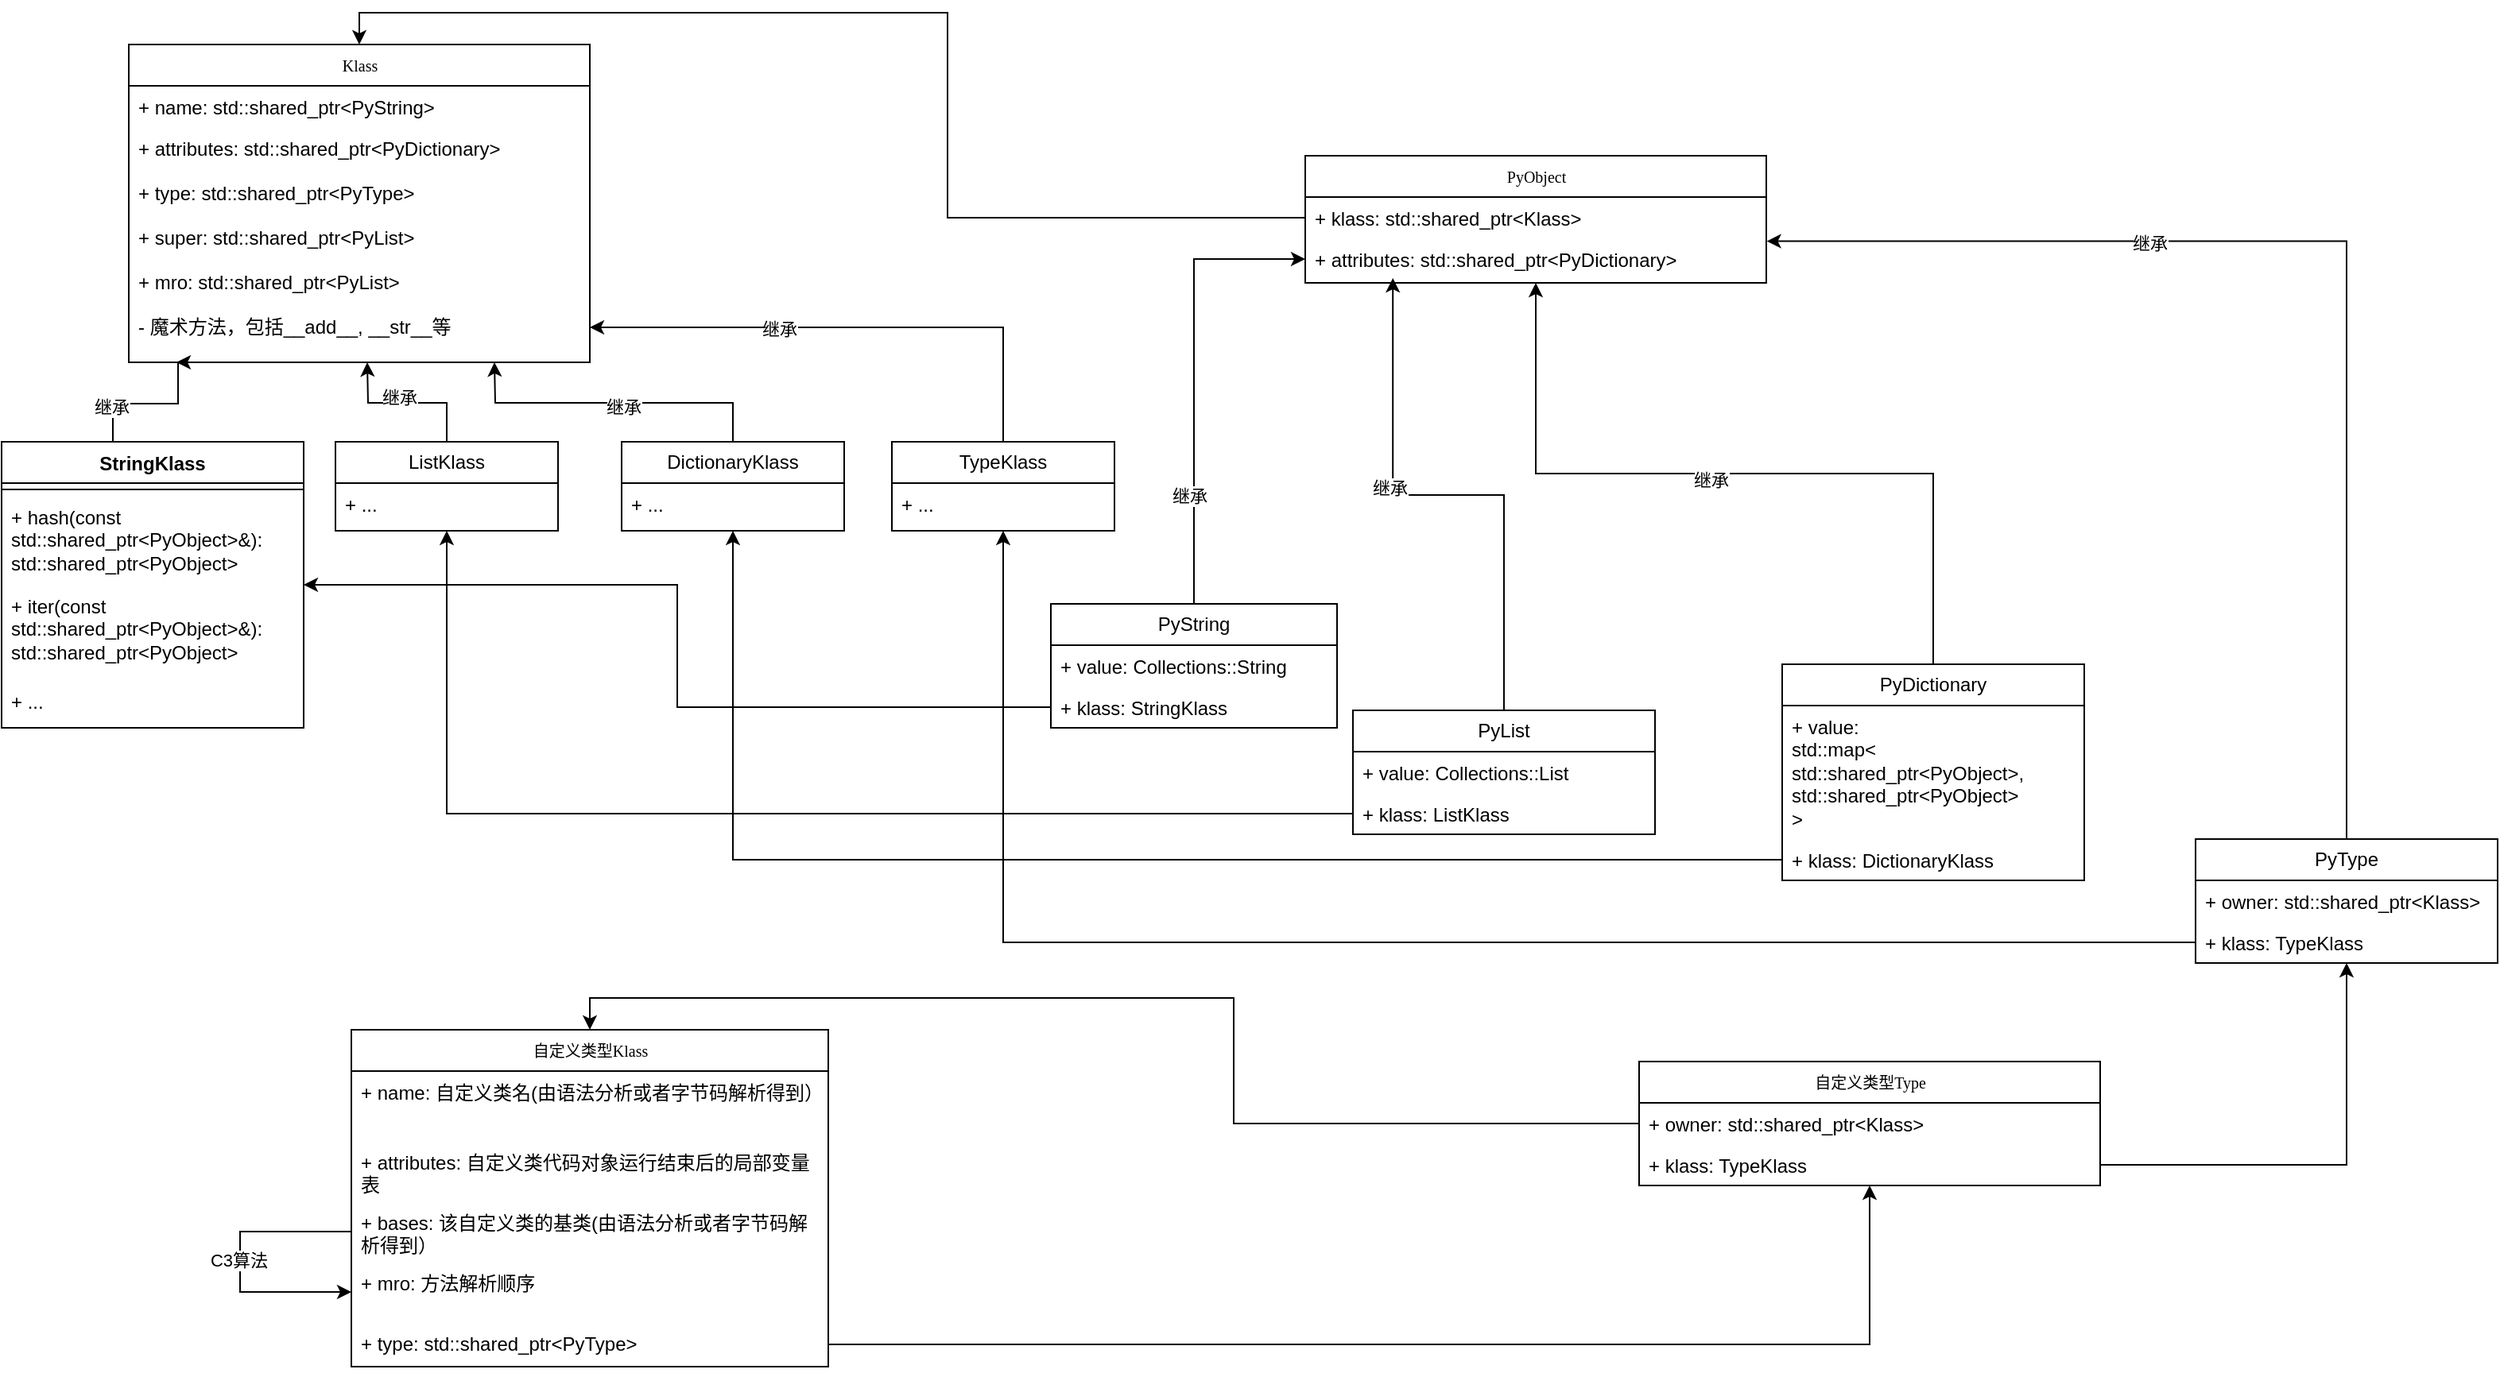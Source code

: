 <mxfile version="26.1.1">
  <diagram name="Page-1" id="c4acf3e9-155e-7222-9cf6-157b1a14988f">
    <mxGraphModel dx="1838" dy="1079" grid="1" gridSize="10" guides="1" tooltips="1" connect="1" arrows="1" fold="1" page="1" pageScale="1" pageWidth="850" pageHeight="1100" background="none" math="0" shadow="0">
      <root>
        <mxCell id="0" />
        <mxCell id="1" parent="0" />
        <mxCell id="17acba5748e5396b-2" value="PyObject" style="swimlane;html=1;fontStyle=0;childLayout=stackLayout;horizontal=1;startSize=26;fillColor=none;horizontalStack=0;resizeParent=1;resizeLast=0;collapsible=1;marginBottom=0;swimlaneFillColor=#ffffff;rounded=0;shadow=0;comic=0;labelBackgroundColor=none;strokeWidth=1;fontFamily=Verdana;fontSize=10;align=center;" parent="1" vertex="1">
          <mxGeometry x="830" y="570" width="290" height="80" as="geometry">
            <mxRectangle x="650" y="628" width="90" height="30" as="alternateBounds" />
          </mxGeometry>
        </mxCell>
        <mxCell id="17acba5748e5396b-6" value="+ klass: std::shared_ptr&amp;lt;Klass&amp;gt;" style="text;html=1;strokeColor=none;fillColor=none;align=left;verticalAlign=top;spacingLeft=4;spacingRight=4;whiteSpace=wrap;overflow=hidden;rotatable=0;points=[[0,0.5],[1,0.5]];portConstraint=eastwest;" parent="17acba5748e5396b-2" vertex="1">
          <mxGeometry y="26" width="290" height="26" as="geometry" />
        </mxCell>
        <mxCell id="17acba5748e5396b-9" value="+ attributes: std::shared_ptr&amp;lt;PyDictionary&amp;gt;" style="text;html=1;strokeColor=none;fillColor=none;align=left;verticalAlign=top;spacingLeft=4;spacingRight=4;whiteSpace=wrap;overflow=hidden;rotatable=0;points=[[0,0.5],[1,0.5]];portConstraint=eastwest;" parent="17acba5748e5396b-2" vertex="1">
          <mxGeometry y="52" width="290" height="26" as="geometry" />
        </mxCell>
        <mxCell id="DQqMGWL0dYQCKO8By0Vx-1" value="Klass" style="swimlane;html=1;fontStyle=0;childLayout=stackLayout;horizontal=1;startSize=26;fillColor=none;horizontalStack=0;resizeParent=1;resizeLast=0;collapsible=1;marginBottom=0;swimlaneFillColor=#ffffff;rounded=0;shadow=0;comic=0;labelBackgroundColor=none;strokeWidth=1;fontFamily=Verdana;fontSize=10;align=center;" parent="1" vertex="1">
          <mxGeometry x="90" y="500" width="290" height="200" as="geometry">
            <mxRectangle x="650" y="628" width="90" height="30" as="alternateBounds" />
          </mxGeometry>
        </mxCell>
        <mxCell id="DQqMGWL0dYQCKO8By0Vx-2" value="+ name: std::shared_ptr&amp;lt;PyString&amp;gt;" style="text;html=1;strokeColor=none;fillColor=none;align=left;verticalAlign=top;spacingLeft=4;spacingRight=4;whiteSpace=wrap;overflow=hidden;rotatable=0;points=[[0,0.5],[1,0.5]];portConstraint=eastwest;" parent="DQqMGWL0dYQCKO8By0Vx-1" vertex="1">
          <mxGeometry y="26" width="290" height="26" as="geometry" />
        </mxCell>
        <mxCell id="DQqMGWL0dYQCKO8By0Vx-3" value="+ attributes: std::shared_ptr&amp;lt;PyDictionary&amp;gt;" style="text;html=1;strokeColor=none;fillColor=none;align=left;verticalAlign=top;spacingLeft=4;spacingRight=4;whiteSpace=wrap;overflow=hidden;rotatable=0;points=[[0,0.5],[1,0.5]];portConstraint=eastwest;" parent="DQqMGWL0dYQCKO8By0Vx-1" vertex="1">
          <mxGeometry y="52" width="290" height="28" as="geometry" />
        </mxCell>
        <mxCell id="DQqMGWL0dYQCKO8By0Vx-9" value="+ type: std::shared_ptr&amp;lt;PyType&amp;gt;" style="text;html=1;strokeColor=none;fillColor=none;align=left;verticalAlign=top;spacingLeft=4;spacingRight=4;whiteSpace=wrap;overflow=hidden;rotatable=0;points=[[0,0.5],[1,0.5]];portConstraint=eastwest;" parent="DQqMGWL0dYQCKO8By0Vx-1" vertex="1">
          <mxGeometry y="80" width="290" height="28" as="geometry" />
        </mxCell>
        <mxCell id="DQqMGWL0dYQCKO8By0Vx-10" value="+ super: std::shared_ptr&amp;lt;PyList&amp;gt;" style="text;html=1;strokeColor=none;fillColor=none;align=left;verticalAlign=top;spacingLeft=4;spacingRight=4;whiteSpace=wrap;overflow=hidden;rotatable=0;points=[[0,0.5],[1,0.5]];portConstraint=eastwest;" parent="DQqMGWL0dYQCKO8By0Vx-1" vertex="1">
          <mxGeometry y="108" width="290" height="28" as="geometry" />
        </mxCell>
        <mxCell id="DQqMGWL0dYQCKO8By0Vx-11" value="+ mro: std::shared_ptr&amp;lt;PyList&amp;gt;" style="text;html=1;strokeColor=none;fillColor=none;align=left;verticalAlign=top;spacingLeft=4;spacingRight=4;whiteSpace=wrap;overflow=hidden;rotatable=0;points=[[0,0.5],[1,0.5]];portConstraint=eastwest;" parent="DQqMGWL0dYQCKO8By0Vx-1" vertex="1">
          <mxGeometry y="136" width="290" height="28" as="geometry" />
        </mxCell>
        <mxCell id="DQqMGWL0dYQCKO8By0Vx-20" value="-&amp;nbsp;魔术方法，包括__add__, __str__等" style="text;html=1;strokeColor=none;fillColor=none;align=left;verticalAlign=top;spacingLeft=4;spacingRight=4;whiteSpace=wrap;overflow=hidden;rotatable=0;points=[[0,0.5],[1,0.5]];portConstraint=eastwest;" parent="DQqMGWL0dYQCKO8By0Vx-1" vertex="1">
          <mxGeometry y="164" width="290" height="28" as="geometry" />
        </mxCell>
        <mxCell id="DQqMGWL0dYQCKO8By0Vx-14" style="edgeStyle=orthogonalEdgeStyle;rounded=0;orthogonalLoop=1;jettySize=auto;html=1;exitX=0;exitY=0.5;exitDx=0;exitDy=0;entryX=0.5;entryY=0;entryDx=0;entryDy=0;" parent="1" source="17acba5748e5396b-6" target="DQqMGWL0dYQCKO8By0Vx-1" edge="1">
          <mxGeometry relative="1" as="geometry" />
        </mxCell>
        <mxCell id="DQqMGWL0dYQCKO8By0Vx-27" style="edgeStyle=orthogonalEdgeStyle;rounded=0;orthogonalLoop=1;jettySize=auto;html=1;exitX=0.5;exitY=0;exitDx=0;exitDy=0;" parent="1" source="DQqMGWL0dYQCKO8By0Vx-72" edge="1">
          <mxGeometry relative="1" as="geometry">
            <mxPoint x="120" y="700" as="targetPoint" />
            <mxPoint x="80" y="750" as="sourcePoint" />
            <Array as="points">
              <mxPoint x="80" y="726" />
              <mxPoint x="121" y="726" />
              <mxPoint x="121" y="700" />
            </Array>
          </mxGeometry>
        </mxCell>
        <mxCell id="DQqMGWL0dYQCKO8By0Vx-35" value="继承" style="edgeLabel;html=1;align=center;verticalAlign=middle;resizable=0;points=[];" parent="DQqMGWL0dYQCKO8By0Vx-27" vertex="1" connectable="0">
          <mxGeometry x="-0.191" y="1" relative="1" as="geometry">
            <mxPoint as="offset" />
          </mxGeometry>
        </mxCell>
        <mxCell id="DQqMGWL0dYQCKO8By0Vx-33" style="edgeStyle=orthogonalEdgeStyle;rounded=0;orthogonalLoop=1;jettySize=auto;html=1;exitX=0.5;exitY=0;exitDx=0;exitDy=0;" parent="1" source="DQqMGWL0dYQCKO8By0Vx-22" edge="1">
          <mxGeometry relative="1" as="geometry">
            <mxPoint x="320" y="700" as="targetPoint" />
          </mxGeometry>
        </mxCell>
        <mxCell id="DQqMGWL0dYQCKO8By0Vx-40" value="继承" style="edgeLabel;html=1;align=center;verticalAlign=middle;resizable=0;points=[];" parent="DQqMGWL0dYQCKO8By0Vx-33" vertex="1" connectable="0">
          <mxGeometry x="-0.063" y="2" relative="1" as="geometry">
            <mxPoint as="offset" />
          </mxGeometry>
        </mxCell>
        <mxCell id="DQqMGWL0dYQCKO8By0Vx-22" value="DictionaryKlass" style="swimlane;fontStyle=0;childLayout=stackLayout;horizontal=1;startSize=26;fillColor=none;horizontalStack=0;resizeParent=1;resizeParentMax=0;resizeLast=0;collapsible=1;marginBottom=0;whiteSpace=wrap;html=1;" parent="1" vertex="1">
          <mxGeometry x="400" y="750" width="140" height="56" as="geometry" />
        </mxCell>
        <mxCell id="DQqMGWL0dYQCKO8By0Vx-93" value="+ ..." style="text;strokeColor=none;fillColor=none;align=left;verticalAlign=top;spacingLeft=4;spacingRight=4;overflow=hidden;rotatable=0;points=[[0,0.5],[1,0.5]];portConstraint=eastwest;whiteSpace=wrap;html=1;" parent="DQqMGWL0dYQCKO8By0Vx-22" vertex="1">
          <mxGeometry y="26" width="140" height="30" as="geometry" />
        </mxCell>
        <mxCell id="DQqMGWL0dYQCKO8By0Vx-32" style="edgeStyle=orthogonalEdgeStyle;rounded=0;orthogonalLoop=1;jettySize=auto;html=1;exitX=0.5;exitY=0;exitDx=0;exitDy=0;" parent="1" source="DQqMGWL0dYQCKO8By0Vx-23" edge="1">
          <mxGeometry relative="1" as="geometry">
            <mxPoint x="240" y="700" as="targetPoint" />
          </mxGeometry>
        </mxCell>
        <mxCell id="DQqMGWL0dYQCKO8By0Vx-37" value="&lt;span style=&quot;color: rgba(0, 0, 0, 0); font-family: monospace; font-size: 0px; text-align: start; background-color: rgb(251, 251, 251);&quot;&gt;%3CmxGraphModel%3E%3Croot%3E%3CmxCell%20id%3D%220%22%2F%3E%3CmxCell%20id%3D%221%22%20parent%3D%220%22%2F%3E%3CmxCell%20id%3D%222%22%20value%3D%22%E7%BB%A7%E6%89%BF%22%20style%3D%22edgeLabel%3Bhtml%3D1%3Balign%3Dcenter%3BverticalAlign%3Dmiddle%3Bresizable%3D0%3Bpoints%3D%5B%5D%3B%22%20vertex%3D%221%22%20connectable%3D%220%22%20parent%3D%221%22%3E%3CmxGeometry%20x%3D%2293%22%20y%3D%22725%22%20as%3D%22geometry%22%2F%3E%3C%2FmxCell%3E%3C%2Froot%3E%3C%2FmxGraphModel%3E&lt;/span&gt;" style="edgeLabel;html=1;align=center;verticalAlign=middle;resizable=0;points=[];" parent="DQqMGWL0dYQCKO8By0Vx-32" vertex="1" connectable="0">
          <mxGeometry x="-0.208" relative="1" as="geometry">
            <mxPoint as="offset" />
          </mxGeometry>
        </mxCell>
        <mxCell id="DQqMGWL0dYQCKO8By0Vx-38" value="&lt;span style=&quot;color: rgba(0, 0, 0, 0); font-family: monospace; font-size: 0px; text-align: start; background-color: rgb(251, 251, 251);&quot;&gt;%3CmxGraphModel%3E%3Croot%3E%3CmxCell%20id%3D%220%22%2F%3E%3CmxCell%20id%3D%221%22%20parent%3D%220%22%2F%3E%3CmxCell%20id%3D%222%22%20value%3D%22%E7%BB%A7%E6%89%BF%22%20style%3D%22edgeLabel%3Bhtml%3D1%3Balign%3Dcenter%3BverticalAlign%3Dmiddle%3Bresizable%3D0%3Bpoints%3D%5B%5D%3B%22%20vertex%3D%221%22%20connectable%3D%220%22%20parent%3D%221%22%3E%3CmxGeometry%20x%3D%2293%22%20y%3D%22725%22%20as%3D%22geometry%22%2F%3E%3C%2FmxCell%3E%3C%2Froot%3E%3C%2FmxGraphModel%&lt;/span&gt;" style="edgeLabel;html=1;align=center;verticalAlign=middle;resizable=0;points=[];" parent="DQqMGWL0dYQCKO8By0Vx-32" vertex="1" connectable="0">
          <mxGeometry x="-0.089" y="-2" relative="1" as="geometry">
            <mxPoint as="offset" />
          </mxGeometry>
        </mxCell>
        <mxCell id="DQqMGWL0dYQCKO8By0Vx-39" value="继承" style="edgeLabel;html=1;align=center;verticalAlign=middle;resizable=0;points=[];" parent="DQqMGWL0dYQCKO8By0Vx-32" vertex="1" connectable="0">
          <mxGeometry x="-0.03" y="-3" relative="1" as="geometry">
            <mxPoint x="-6" y="-1" as="offset" />
          </mxGeometry>
        </mxCell>
        <mxCell id="DQqMGWL0dYQCKO8By0Vx-23" value="ListKlass" style="swimlane;fontStyle=0;childLayout=stackLayout;horizontal=1;startSize=26;fillColor=none;horizontalStack=0;resizeParent=1;resizeParentMax=0;resizeLast=0;collapsible=1;marginBottom=0;whiteSpace=wrap;html=1;" parent="1" vertex="1">
          <mxGeometry x="220" y="750" width="140" height="56" as="geometry" />
        </mxCell>
        <mxCell id="DQqMGWL0dYQCKO8By0Vx-92" value="+ ..." style="text;strokeColor=none;fillColor=none;align=left;verticalAlign=top;spacingLeft=4;spacingRight=4;overflow=hidden;rotatable=0;points=[[0,0.5],[1,0.5]];portConstraint=eastwest;whiteSpace=wrap;html=1;" parent="DQqMGWL0dYQCKO8By0Vx-23" vertex="1">
          <mxGeometry y="26" width="140" height="30" as="geometry" />
        </mxCell>
        <mxCell id="DQqMGWL0dYQCKO8By0Vx-34" style="edgeStyle=orthogonalEdgeStyle;rounded=0;orthogonalLoop=1;jettySize=auto;html=1;exitX=0.5;exitY=0;exitDx=0;exitDy=0;entryX=1;entryY=0.5;entryDx=0;entryDy=0;" parent="1" source="DQqMGWL0dYQCKO8By0Vx-24" target="DQqMGWL0dYQCKO8By0Vx-20" edge="1">
          <mxGeometry relative="1" as="geometry" />
        </mxCell>
        <mxCell id="DQqMGWL0dYQCKO8By0Vx-41" value="继承" style="edgeLabel;html=1;align=center;verticalAlign=middle;resizable=0;points=[];" parent="DQqMGWL0dYQCKO8By0Vx-34" vertex="1" connectable="0">
          <mxGeometry x="0.287" y="1" relative="1" as="geometry">
            <mxPoint as="offset" />
          </mxGeometry>
        </mxCell>
        <mxCell id="DQqMGWL0dYQCKO8By0Vx-24" value="TypeKlass" style="swimlane;fontStyle=0;childLayout=stackLayout;horizontal=1;startSize=26;fillColor=none;horizontalStack=0;resizeParent=1;resizeParentMax=0;resizeLast=0;collapsible=1;marginBottom=0;whiteSpace=wrap;html=1;" parent="1" vertex="1">
          <mxGeometry x="570" y="750" width="140" height="56" as="geometry" />
        </mxCell>
        <mxCell id="DQqMGWL0dYQCKO8By0Vx-94" value="+ ..." style="text;strokeColor=none;fillColor=none;align=left;verticalAlign=top;spacingLeft=4;spacingRight=4;overflow=hidden;rotatable=0;points=[[0,0.5],[1,0.5]];portConstraint=eastwest;whiteSpace=wrap;html=1;" parent="DQqMGWL0dYQCKO8By0Vx-24" vertex="1">
          <mxGeometry y="26" width="140" height="30" as="geometry" />
        </mxCell>
        <mxCell id="DQqMGWL0dYQCKO8By0Vx-55" style="edgeStyle=orthogonalEdgeStyle;rounded=0;orthogonalLoop=1;jettySize=auto;html=1;entryX=0;entryY=0.5;entryDx=0;entryDy=0;exitX=0.5;exitY=0;exitDx=0;exitDy=0;" parent="1" source="DQqMGWL0dYQCKO8By0Vx-64" target="17acba5748e5396b-9" edge="1">
          <mxGeometry relative="1" as="geometry">
            <mxPoint x="580" y="520" as="sourcePoint" />
          </mxGeometry>
        </mxCell>
        <mxCell id="DQqMGWL0dYQCKO8By0Vx-59" value="继承" style="edgeLabel;html=1;align=center;verticalAlign=middle;resizable=0;points=[];" parent="DQqMGWL0dYQCKO8By0Vx-55" vertex="1" connectable="0">
          <mxGeometry x="-0.522" y="3" relative="1" as="geometry">
            <mxPoint as="offset" />
          </mxGeometry>
        </mxCell>
        <mxCell id="DQqMGWL0dYQCKO8By0Vx-49" value="PyList" style="swimlane;fontStyle=0;childLayout=stackLayout;horizontal=1;startSize=26;fillColor=none;horizontalStack=0;resizeParent=1;resizeParentMax=0;resizeLast=0;collapsible=1;marginBottom=0;whiteSpace=wrap;html=1;" parent="1" vertex="1">
          <mxGeometry x="860" y="919" width="190" height="78" as="geometry" />
        </mxCell>
        <mxCell id="DQqMGWL0dYQCKO8By0Vx-50" value="+ value: Collections::List" style="text;strokeColor=none;fillColor=none;align=left;verticalAlign=top;spacingLeft=4;spacingRight=4;overflow=hidden;rotatable=0;points=[[0,0.5],[1,0.5]];portConstraint=eastwest;whiteSpace=wrap;html=1;" parent="DQqMGWL0dYQCKO8By0Vx-49" vertex="1">
          <mxGeometry y="26" width="190" height="26" as="geometry" />
        </mxCell>
        <mxCell id="DQqMGWL0dYQCKO8By0Vx-96" value="+&amp;nbsp;klass: ListKlass" style="text;strokeColor=none;fillColor=none;align=left;verticalAlign=top;spacingLeft=4;spacingRight=4;overflow=hidden;rotatable=0;points=[[0,0.5],[1,0.5]];portConstraint=eastwest;whiteSpace=wrap;html=1;" parent="DQqMGWL0dYQCKO8By0Vx-49" vertex="1">
          <mxGeometry y="52" width="190" height="26" as="geometry" />
        </mxCell>
        <mxCell id="DQqMGWL0dYQCKO8By0Vx-57" style="edgeStyle=orthogonalEdgeStyle;rounded=0;orthogonalLoop=1;jettySize=auto;html=1;exitX=0.5;exitY=0;exitDx=0;exitDy=0;" parent="1" source="DQqMGWL0dYQCKO8By0Vx-51" target="17acba5748e5396b-2" edge="1">
          <mxGeometry relative="1" as="geometry" />
        </mxCell>
        <mxCell id="DQqMGWL0dYQCKO8By0Vx-61" value="继承" style="edgeLabel;html=1;align=center;verticalAlign=middle;resizable=0;points=[];" parent="DQqMGWL0dYQCKO8By0Vx-57" vertex="1" connectable="0">
          <mxGeometry x="0.063" y="4" relative="1" as="geometry">
            <mxPoint as="offset" />
          </mxGeometry>
        </mxCell>
        <mxCell id="DQqMGWL0dYQCKO8By0Vx-51" value="PyDictionary" style="swimlane;fontStyle=0;childLayout=stackLayout;horizontal=1;startSize=26;fillColor=none;horizontalStack=0;resizeParent=1;resizeParentMax=0;resizeLast=0;collapsible=1;marginBottom=0;whiteSpace=wrap;html=1;" parent="1" vertex="1">
          <mxGeometry x="1130" y="890" width="190" height="136" as="geometry" />
        </mxCell>
        <mxCell id="DQqMGWL0dYQCKO8By0Vx-52" value="+ value:&amp;nbsp;&lt;div&gt;std::map&amp;lt;&lt;/div&gt;&lt;div&gt;std::shared_ptr&amp;lt;PyObject&amp;gt;,&lt;/div&gt;&lt;div&gt;std::shared_ptr&amp;lt;PyObject&amp;gt;&lt;/div&gt;&lt;div&gt;&amp;gt;&lt;/div&gt;" style="text;strokeColor=none;fillColor=none;align=left;verticalAlign=top;spacingLeft=4;spacingRight=4;overflow=hidden;rotatable=0;points=[[0,0.5],[1,0.5]];portConstraint=eastwest;whiteSpace=wrap;html=1;" parent="DQqMGWL0dYQCKO8By0Vx-51" vertex="1">
          <mxGeometry y="26" width="190" height="84" as="geometry" />
        </mxCell>
        <mxCell id="DQqMGWL0dYQCKO8By0Vx-66" value="+&amp;nbsp;klass: DictionaryKlass" style="text;strokeColor=none;fillColor=none;align=left;verticalAlign=top;spacingLeft=4;spacingRight=4;overflow=hidden;rotatable=0;points=[[0,0.5],[1,0.5]];portConstraint=eastwest;whiteSpace=wrap;html=1;" parent="DQqMGWL0dYQCKO8By0Vx-51" vertex="1">
          <mxGeometry y="110" width="190" height="26" as="geometry" />
        </mxCell>
        <mxCell id="DQqMGWL0dYQCKO8By0Vx-53" value="PyType" style="swimlane;fontStyle=0;childLayout=stackLayout;horizontal=1;startSize=26;fillColor=none;horizontalStack=0;resizeParent=1;resizeParentMax=0;resizeLast=0;collapsible=1;marginBottom=0;whiteSpace=wrap;html=1;" parent="1" vertex="1">
          <mxGeometry x="1390" y="1000" width="190" height="78" as="geometry" />
        </mxCell>
        <mxCell id="DQqMGWL0dYQCKO8By0Vx-54" value="+ owner:&amp;nbsp;std::shared_ptr&amp;lt;Klass&amp;gt;" style="text;strokeColor=none;fillColor=none;align=left;verticalAlign=top;spacingLeft=4;spacingRight=4;overflow=hidden;rotatable=0;points=[[0,0.5],[1,0.5]];portConstraint=eastwest;whiteSpace=wrap;html=1;" parent="DQqMGWL0dYQCKO8By0Vx-53" vertex="1">
          <mxGeometry y="26" width="190" height="26" as="geometry" />
        </mxCell>
        <mxCell id="DQqMGWL0dYQCKO8By0Vx-97" value="+&amp;nbsp;klass: TypeKlass" style="text;strokeColor=none;fillColor=none;align=left;verticalAlign=top;spacingLeft=4;spacingRight=4;overflow=hidden;rotatable=0;points=[[0,0.5],[1,0.5]];portConstraint=eastwest;whiteSpace=wrap;html=1;" parent="DQqMGWL0dYQCKO8By0Vx-53" vertex="1">
          <mxGeometry y="52" width="190" height="26" as="geometry" />
        </mxCell>
        <mxCell id="DQqMGWL0dYQCKO8By0Vx-56" style="edgeStyle=orthogonalEdgeStyle;rounded=0;orthogonalLoop=1;jettySize=auto;html=1;exitX=0.5;exitY=0;exitDx=0;exitDy=0;entryX=0.19;entryY=0.962;entryDx=0;entryDy=0;entryPerimeter=0;" parent="1" source="DQqMGWL0dYQCKO8By0Vx-49" target="17acba5748e5396b-9" edge="1">
          <mxGeometry relative="1" as="geometry" />
        </mxCell>
        <mxCell id="DQqMGWL0dYQCKO8By0Vx-60" value="继承" style="edgeLabel;html=1;align=center;verticalAlign=middle;resizable=0;points=[];" parent="DQqMGWL0dYQCKO8By0Vx-56" vertex="1" connectable="0">
          <mxGeometry x="0.229" y="2" relative="1" as="geometry">
            <mxPoint as="offset" />
          </mxGeometry>
        </mxCell>
        <mxCell id="DQqMGWL0dYQCKO8By0Vx-58" style="edgeStyle=orthogonalEdgeStyle;rounded=0;orthogonalLoop=1;jettySize=auto;html=1;exitX=0.5;exitY=0;exitDx=0;exitDy=0;entryX=1.001;entryY=0.069;entryDx=0;entryDy=0;entryPerimeter=0;" parent="1" source="DQqMGWL0dYQCKO8By0Vx-53" target="17acba5748e5396b-9" edge="1">
          <mxGeometry relative="1" as="geometry" />
        </mxCell>
        <mxCell id="DQqMGWL0dYQCKO8By0Vx-62" value="继承" style="edgeLabel;html=1;align=center;verticalAlign=middle;resizable=0;points=[];" parent="DQqMGWL0dYQCKO8By0Vx-58" vertex="1" connectable="0">
          <mxGeometry x="0.347" y="1" relative="1" as="geometry">
            <mxPoint x="-1" as="offset" />
          </mxGeometry>
        </mxCell>
        <mxCell id="DQqMGWL0dYQCKO8By0Vx-64" value="PyString" style="swimlane;fontStyle=0;childLayout=stackLayout;horizontal=1;startSize=26;fillColor=none;horizontalStack=0;resizeParent=1;resizeParentMax=0;resizeLast=0;collapsible=1;marginBottom=0;whiteSpace=wrap;html=1;" parent="1" vertex="1">
          <mxGeometry x="670" y="852" width="180" height="78" as="geometry" />
        </mxCell>
        <mxCell id="DQqMGWL0dYQCKO8By0Vx-65" value="+ value: Collections::String" style="text;strokeColor=none;fillColor=none;align=left;verticalAlign=top;spacingLeft=4;spacingRight=4;overflow=hidden;rotatable=0;points=[[0,0.5],[1,0.5]];portConstraint=eastwest;whiteSpace=wrap;html=1;" parent="DQqMGWL0dYQCKO8By0Vx-64" vertex="1">
          <mxGeometry y="26" width="180" height="26" as="geometry" />
        </mxCell>
        <mxCell id="DQqMGWL0dYQCKO8By0Vx-95" value="+&amp;nbsp;klass: StringKlass" style="text;strokeColor=none;fillColor=none;align=left;verticalAlign=top;spacingLeft=4;spacingRight=4;overflow=hidden;rotatable=0;points=[[0,0.5],[1,0.5]];portConstraint=eastwest;whiteSpace=wrap;html=1;" parent="DQqMGWL0dYQCKO8By0Vx-64" vertex="1">
          <mxGeometry y="52" width="180" height="26" as="geometry" />
        </mxCell>
        <mxCell id="DQqMGWL0dYQCKO8By0Vx-72" value="StringKlass" style="swimlane;fontStyle=1;align=center;verticalAlign=top;childLayout=stackLayout;horizontal=1;startSize=26;horizontalStack=0;resizeParent=1;resizeParentMax=0;resizeLast=0;collapsible=1;marginBottom=0;whiteSpace=wrap;html=1;" parent="1" vertex="1">
          <mxGeometry x="10" y="750" width="190" height="180" as="geometry">
            <mxRectangle x="440" y="899" width="100" height="30" as="alternateBounds" />
          </mxGeometry>
        </mxCell>
        <mxCell id="DQqMGWL0dYQCKO8By0Vx-74" value="" style="line;strokeWidth=1;fillColor=none;align=left;verticalAlign=middle;spacingTop=-1;spacingLeft=3;spacingRight=3;rotatable=0;labelPosition=right;points=[];portConstraint=eastwest;strokeColor=inherit;" parent="DQqMGWL0dYQCKO8By0Vx-72" vertex="1">
          <mxGeometry y="26" width="190" height="8" as="geometry" />
        </mxCell>
        <mxCell id="DQqMGWL0dYQCKO8By0Vx-90" value="+&amp;nbsp;hash&lt;span style=&quot;background-color: transparent; color: light-dark(rgb(0, 0, 0), rgb(255, 255, 255));&quot;&gt;(const std::shared_ptr&amp;lt;PyObject&amp;gt;&amp;amp;): std::shared_ptr&amp;lt;PyObject&amp;gt;&lt;/span&gt;" style="text;strokeColor=none;fillColor=none;align=left;verticalAlign=top;spacingLeft=4;spacingRight=4;overflow=hidden;rotatable=0;points=[[0,0.5],[1,0.5]];portConstraint=eastwest;whiteSpace=wrap;html=1;" parent="DQqMGWL0dYQCKO8By0Vx-72" vertex="1">
          <mxGeometry y="34" width="190" height="56" as="geometry" />
        </mxCell>
        <mxCell id="DQqMGWL0dYQCKO8By0Vx-75" value="+&amp;nbsp;iter&lt;span style=&quot;color: light-dark(rgb(0, 0, 0), rgb(255, 255, 255)); background-color: transparent;&quot;&gt;(const std::shared_ptr&amp;lt;PyObject&amp;gt;&amp;amp;): std::shared_ptr&amp;lt;PyObject&amp;gt;&lt;/span&gt;" style="text;strokeColor=none;fillColor=none;align=left;verticalAlign=top;spacingLeft=4;spacingRight=4;overflow=hidden;rotatable=0;points=[[0,0.5],[1,0.5]];portConstraint=eastwest;whiteSpace=wrap;html=1;" parent="DQqMGWL0dYQCKO8By0Vx-72" vertex="1">
          <mxGeometry y="90" width="190" height="60" as="geometry" />
        </mxCell>
        <mxCell id="DQqMGWL0dYQCKO8By0Vx-91" value="+ ..." style="text;strokeColor=none;fillColor=none;align=left;verticalAlign=top;spacingLeft=4;spacingRight=4;overflow=hidden;rotatable=0;points=[[0,0.5],[1,0.5]];portConstraint=eastwest;whiteSpace=wrap;html=1;" parent="DQqMGWL0dYQCKO8By0Vx-72" vertex="1">
          <mxGeometry y="150" width="190" height="30" as="geometry" />
        </mxCell>
        <mxCell id="DQqMGWL0dYQCKO8By0Vx-99" style="edgeStyle=orthogonalEdgeStyle;rounded=0;orthogonalLoop=1;jettySize=auto;html=1;exitX=0;exitY=0.5;exitDx=0;exitDy=0;" parent="1" source="DQqMGWL0dYQCKO8By0Vx-95" target="DQqMGWL0dYQCKO8By0Vx-72" edge="1">
          <mxGeometry relative="1" as="geometry" />
        </mxCell>
        <mxCell id="DQqMGWL0dYQCKO8By0Vx-100" style="edgeStyle=orthogonalEdgeStyle;rounded=0;orthogonalLoop=1;jettySize=auto;html=1;exitX=0;exitY=0.5;exitDx=0;exitDy=0;" parent="1" source="DQqMGWL0dYQCKO8By0Vx-96" target="DQqMGWL0dYQCKO8By0Vx-23" edge="1">
          <mxGeometry relative="1" as="geometry" />
        </mxCell>
        <mxCell id="DQqMGWL0dYQCKO8By0Vx-101" style="edgeStyle=orthogonalEdgeStyle;rounded=0;orthogonalLoop=1;jettySize=auto;html=1;exitX=0;exitY=0.5;exitDx=0;exitDy=0;" parent="1" source="DQqMGWL0dYQCKO8By0Vx-66" target="DQqMGWL0dYQCKO8By0Vx-22" edge="1">
          <mxGeometry relative="1" as="geometry" />
        </mxCell>
        <mxCell id="DQqMGWL0dYQCKO8By0Vx-102" style="edgeStyle=orthogonalEdgeStyle;rounded=0;orthogonalLoop=1;jettySize=auto;html=1;exitX=0;exitY=0.5;exitDx=0;exitDy=0;" parent="1" source="DQqMGWL0dYQCKO8By0Vx-97" target="DQqMGWL0dYQCKO8By0Vx-24" edge="1">
          <mxGeometry relative="1" as="geometry" />
        </mxCell>
        <mxCell id="DQqMGWL0dYQCKO8By0Vx-107" value="自定义类型Klass" style="swimlane;html=1;fontStyle=0;childLayout=stackLayout;horizontal=1;startSize=26;fillColor=none;horizontalStack=0;resizeParent=1;resizeLast=0;collapsible=1;marginBottom=0;swimlaneFillColor=#ffffff;rounded=0;shadow=0;comic=0;labelBackgroundColor=none;strokeWidth=1;fontFamily=Verdana;fontSize=10;align=center;" parent="1" vertex="1">
          <mxGeometry x="230" y="1120" width="300" height="212" as="geometry">
            <mxRectangle x="650" y="628" width="90" height="30" as="alternateBounds" />
          </mxGeometry>
        </mxCell>
        <mxCell id="DQqMGWL0dYQCKO8By0Vx-108" value="+ name:&amp;nbsp;自定义类名(由语法分析或者字节码解析得到）" style="text;html=1;strokeColor=none;fillColor=none;align=left;verticalAlign=top;spacingLeft=4;spacingRight=4;whiteSpace=wrap;overflow=hidden;rotatable=0;points=[[0,0.5],[1,0.5]];portConstraint=eastwest;" parent="DQqMGWL0dYQCKO8By0Vx-107" vertex="1">
          <mxGeometry y="26" width="300" height="44" as="geometry" />
        </mxCell>
        <mxCell id="DQqMGWL0dYQCKO8By0Vx-109" value="+ attributes:&amp;nbsp;自定义类代码对象运行结束后的局部变量表&amp;nbsp;" style="text;html=1;strokeColor=none;fillColor=none;align=left;verticalAlign=top;spacingLeft=4;spacingRight=4;whiteSpace=wrap;overflow=hidden;rotatable=0;points=[[0,0.5],[1,0.5]];portConstraint=eastwest;" parent="DQqMGWL0dYQCKO8By0Vx-107" vertex="1">
          <mxGeometry y="70" width="300" height="38" as="geometry" />
        </mxCell>
        <mxCell id="DQqMGWL0dYQCKO8By0Vx-123" style="edgeStyle=orthogonalEdgeStyle;rounded=0;orthogonalLoop=1;jettySize=auto;html=1;exitX=0;exitY=0.5;exitDx=0;exitDy=0;entryX=0;entryY=0.5;entryDx=0;entryDy=0;" parent="DQqMGWL0dYQCKO8By0Vx-107" source="DQqMGWL0dYQCKO8By0Vx-122" target="DQqMGWL0dYQCKO8By0Vx-121" edge="1">
          <mxGeometry relative="1" as="geometry">
            <Array as="points">
              <mxPoint x="-70" y="127" />
              <mxPoint x="-70" y="165" />
            </Array>
          </mxGeometry>
        </mxCell>
        <mxCell id="DQqMGWL0dYQCKO8By0Vx-124" value="C3算法" style="edgeLabel;html=1;align=center;verticalAlign=middle;resizable=0;points=[];" parent="DQqMGWL0dYQCKO8By0Vx-123" vertex="1" connectable="0">
          <mxGeometry x="-0.009" y="-1" relative="1" as="geometry">
            <mxPoint as="offset" />
          </mxGeometry>
        </mxCell>
        <mxCell id="DQqMGWL0dYQCKO8By0Vx-122" value="+&amp;nbsp;bases:&amp;nbsp;该自定义类的基类(由语法分析或者字节码解析得到）" style="text;html=1;strokeColor=none;fillColor=none;align=left;verticalAlign=top;spacingLeft=4;spacingRight=4;whiteSpace=wrap;overflow=hidden;rotatable=0;points=[[0,0.5],[1,0.5]];portConstraint=eastwest;" parent="DQqMGWL0dYQCKO8By0Vx-107" vertex="1">
          <mxGeometry y="108" width="300" height="38" as="geometry" />
        </mxCell>
        <mxCell id="DQqMGWL0dYQCKO8By0Vx-121" value="+&amp;nbsp;mro:&amp;nbsp;方法解析顺序" style="text;html=1;strokeColor=none;fillColor=none;align=left;verticalAlign=top;spacingLeft=4;spacingRight=4;whiteSpace=wrap;overflow=hidden;rotatable=0;points=[[0,0.5],[1,0.5]];portConstraint=eastwest;" parent="DQqMGWL0dYQCKO8By0Vx-107" vertex="1">
          <mxGeometry y="146" width="300" height="38" as="geometry" />
        </mxCell>
        <mxCell id="DQqMGWL0dYQCKO8By0Vx-129" value="+ type: std::shared_ptr&amp;lt;PyType&amp;gt;" style="text;html=1;strokeColor=none;fillColor=none;align=left;verticalAlign=top;spacingLeft=4;spacingRight=4;whiteSpace=wrap;overflow=hidden;rotatable=0;points=[[0,0.5],[1,0.5]];portConstraint=eastwest;" parent="DQqMGWL0dYQCKO8By0Vx-107" vertex="1">
          <mxGeometry y="184" width="300" height="28" as="geometry" />
        </mxCell>
        <mxCell id="DQqMGWL0dYQCKO8By0Vx-118" value="自定义类型Type" style="swimlane;html=1;fontStyle=0;childLayout=stackLayout;horizontal=1;startSize=26;fillColor=none;horizontalStack=0;resizeParent=1;resizeLast=0;collapsible=1;marginBottom=0;swimlaneFillColor=#ffffff;rounded=0;shadow=0;comic=0;labelBackgroundColor=none;strokeWidth=1;fontFamily=Verdana;fontSize=10;align=center;" parent="1" vertex="1">
          <mxGeometry x="1040" y="1140" width="290" height="78" as="geometry">
            <mxRectangle x="650" y="628" width="90" height="30" as="alternateBounds" />
          </mxGeometry>
        </mxCell>
        <mxCell id="DQqMGWL0dYQCKO8By0Vx-119" value="+&amp;nbsp;owner: std::shared_ptr&amp;lt;Klass&amp;gt;" style="text;html=1;strokeColor=none;fillColor=none;align=left;verticalAlign=top;spacingLeft=4;spacingRight=4;whiteSpace=wrap;overflow=hidden;rotatable=0;points=[[0,0.5],[1,0.5]];portConstraint=eastwest;" parent="DQqMGWL0dYQCKO8By0Vx-118" vertex="1">
          <mxGeometry y="26" width="290" height="26" as="geometry" />
        </mxCell>
        <mxCell id="DQqMGWL0dYQCKO8By0Vx-126" value="+&amp;nbsp;klass: TypeKlass" style="text;strokeColor=none;fillColor=none;align=left;verticalAlign=top;spacingLeft=4;spacingRight=4;overflow=hidden;rotatable=0;points=[[0,0.5],[1,0.5]];portConstraint=eastwest;whiteSpace=wrap;html=1;" parent="DQqMGWL0dYQCKO8By0Vx-118" vertex="1">
          <mxGeometry y="52" width="290" height="26" as="geometry" />
        </mxCell>
        <mxCell id="DQqMGWL0dYQCKO8By0Vx-125" style="edgeStyle=orthogonalEdgeStyle;rounded=0;orthogonalLoop=1;jettySize=auto;html=1;exitX=0;exitY=0.5;exitDx=0;exitDy=0;entryX=0.5;entryY=0;entryDx=0;entryDy=0;" parent="1" source="DQqMGWL0dYQCKO8By0Vx-119" target="DQqMGWL0dYQCKO8By0Vx-107" edge="1">
          <mxGeometry relative="1" as="geometry" />
        </mxCell>
        <mxCell id="DQqMGWL0dYQCKO8By0Vx-128" style="edgeStyle=orthogonalEdgeStyle;rounded=0;orthogonalLoop=1;jettySize=auto;html=1;exitX=1;exitY=0.5;exitDx=0;exitDy=0;" parent="1" source="DQqMGWL0dYQCKO8By0Vx-126" target="DQqMGWL0dYQCKO8By0Vx-53" edge="1">
          <mxGeometry relative="1" as="geometry" />
        </mxCell>
        <mxCell id="DQqMGWL0dYQCKO8By0Vx-130" style="edgeStyle=orthogonalEdgeStyle;rounded=0;orthogonalLoop=1;jettySize=auto;html=1;exitX=1;exitY=0.5;exitDx=0;exitDy=0;" parent="1" source="DQqMGWL0dYQCKO8By0Vx-129" target="DQqMGWL0dYQCKO8By0Vx-118" edge="1">
          <mxGeometry relative="1" as="geometry" />
        </mxCell>
      </root>
    </mxGraphModel>
  </diagram>
</mxfile>
